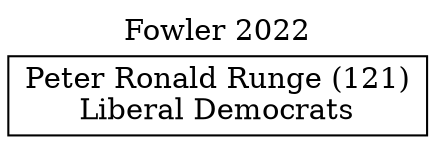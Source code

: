 // House preference flow
digraph "Peter Ronald Runge (121)_Fowler_2022" {
	graph [label="Fowler 2022" labelloc=t mclimit=10]
	node [shape=box]
	"Peter Ronald Runge (121)" [label="Peter Ronald Runge (121)
Liberal Democrats"]
}
